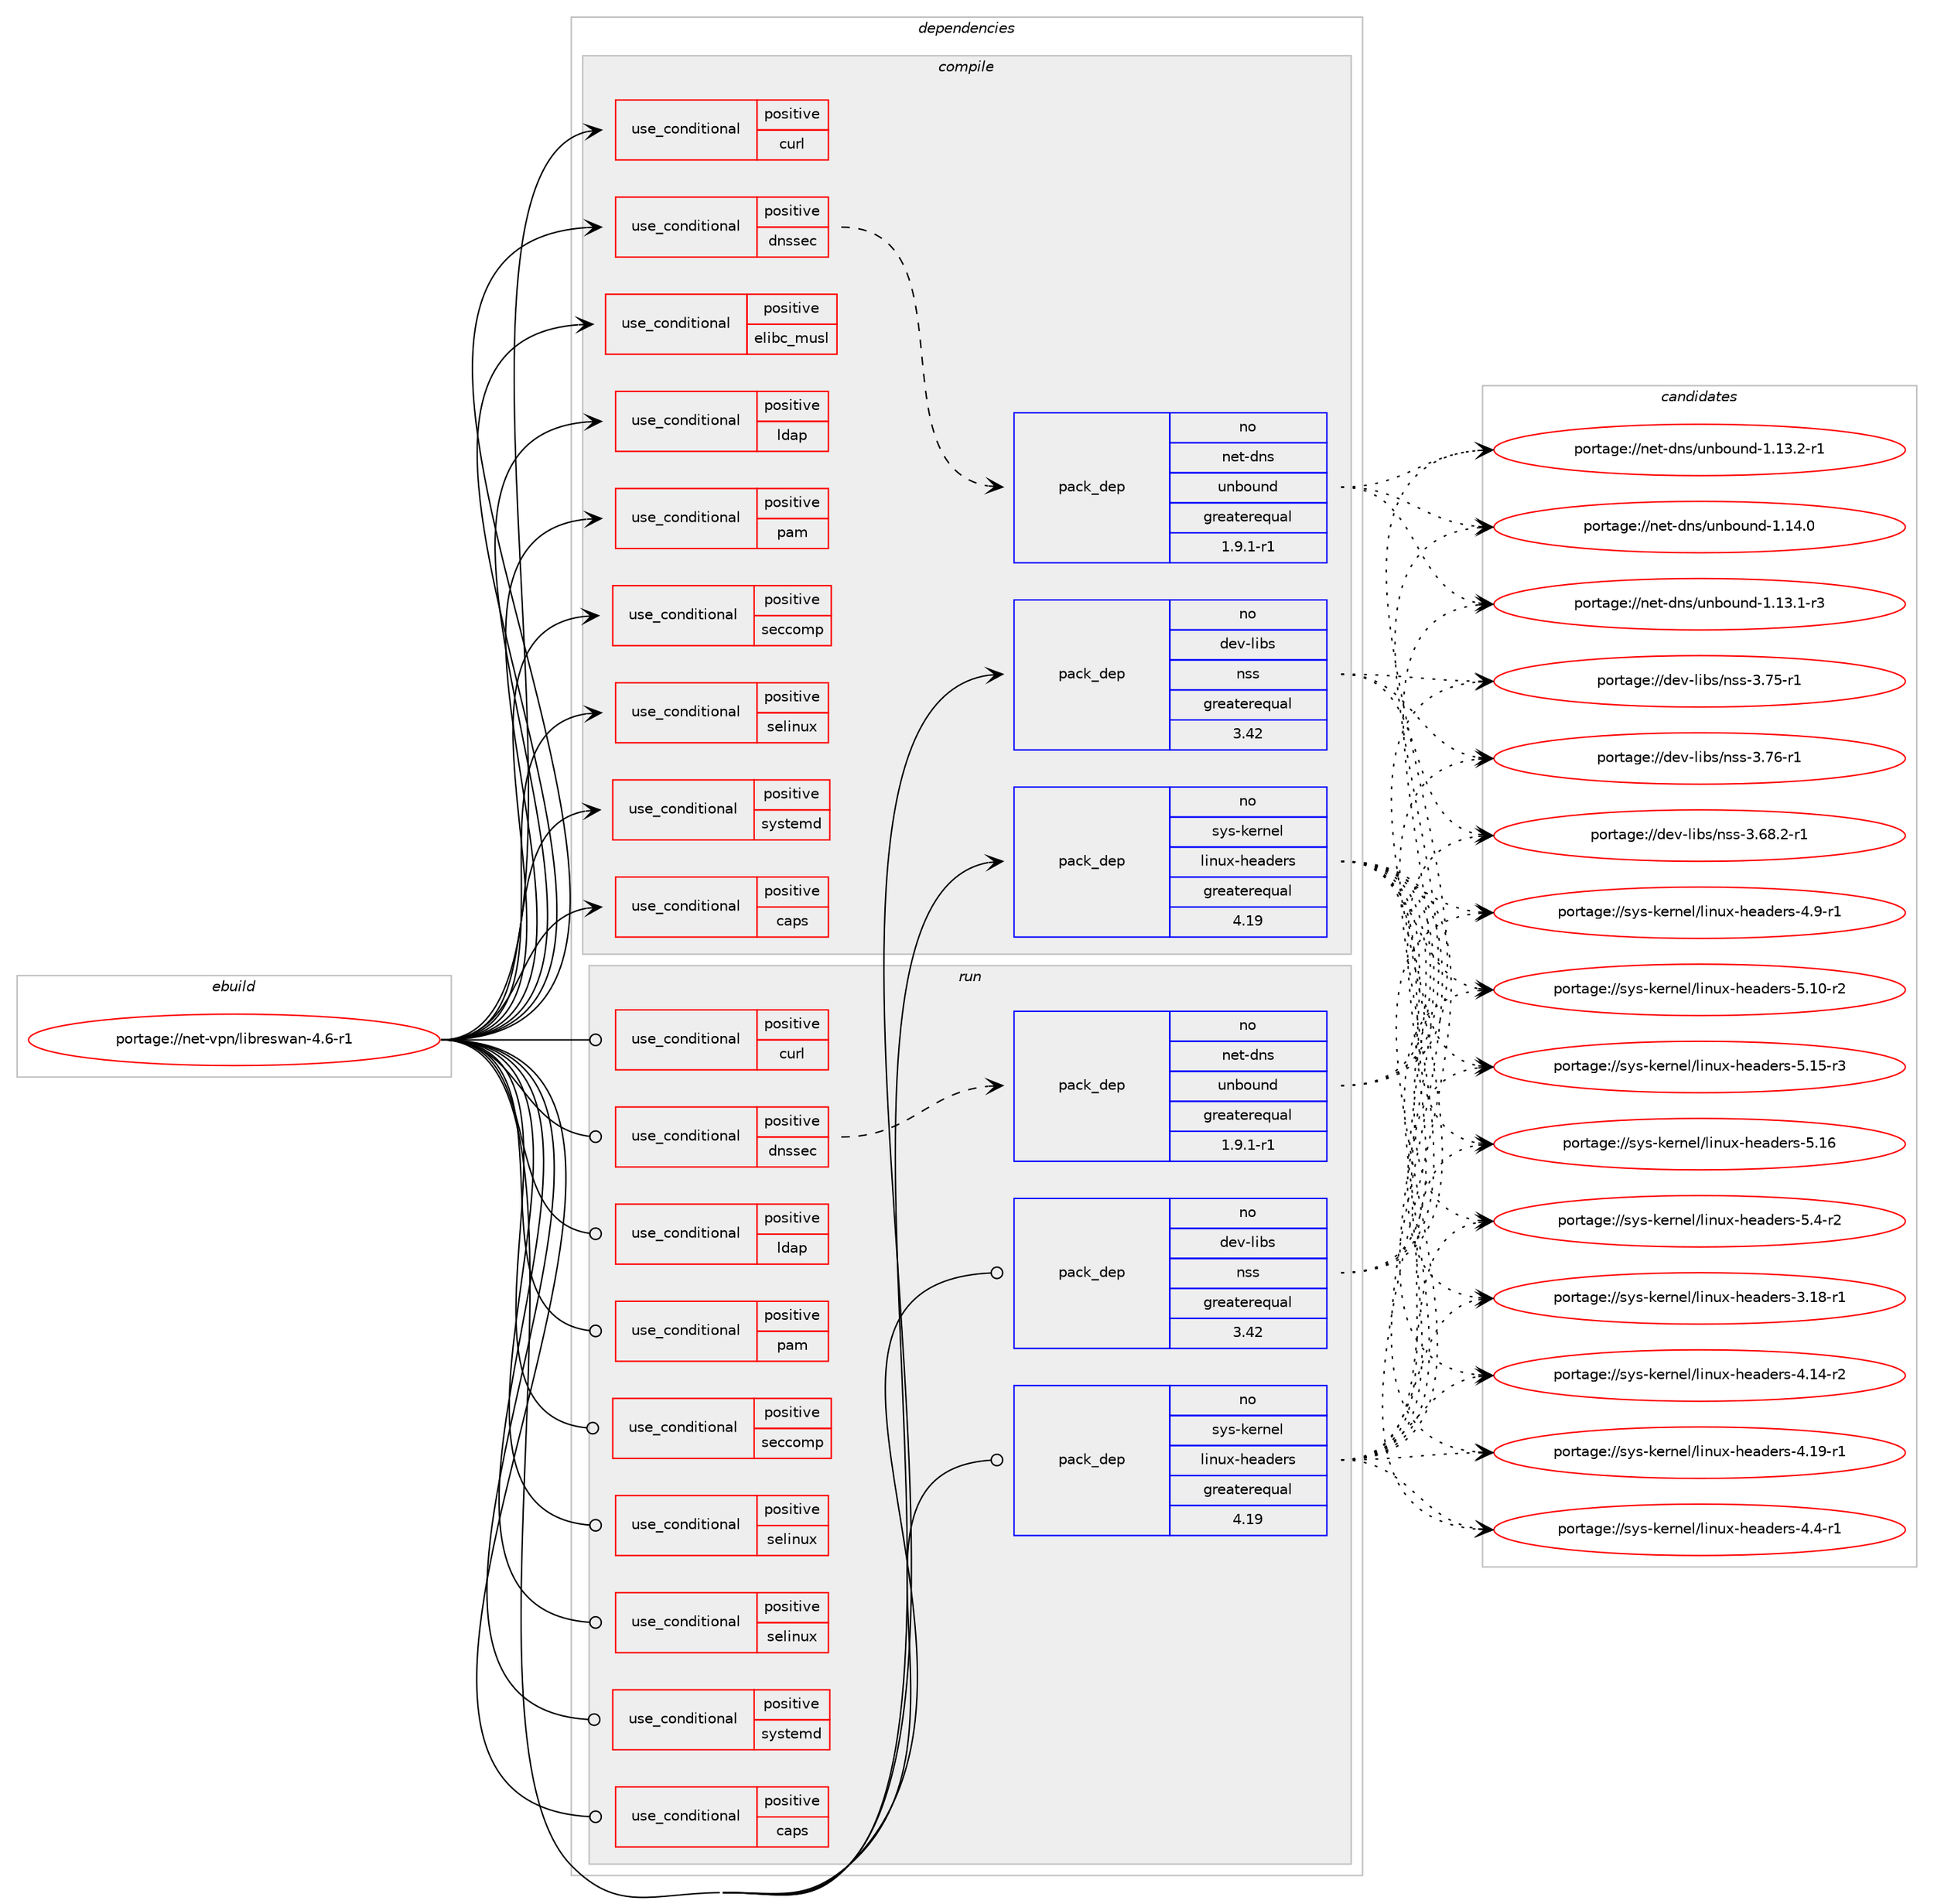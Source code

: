 digraph prolog {

# *************
# Graph options
# *************

newrank=true;
concentrate=true;
compound=true;
graph [rankdir=LR,fontname=Helvetica,fontsize=10,ranksep=1.5];#, ranksep=2.5, nodesep=0.2];
edge  [arrowhead=vee];
node  [fontname=Helvetica,fontsize=10];

# **********
# The ebuild
# **********

subgraph cluster_leftcol {
color=gray;
rank=same;
label=<<i>ebuild</i>>;
id [label="portage://net-vpn/libreswan-4.6-r1", color=red, width=4, href="../net-vpn/libreswan-4.6-r1.svg"];
}

# ****************
# The dependencies
# ****************

subgraph cluster_midcol {
color=gray;
label=<<i>dependencies</i>>;
subgraph cluster_compile {
fillcolor="#eeeeee";
style=filled;
label=<<i>compile</i>>;
subgraph cond1620 {
dependency2045 [label=<<TABLE BORDER="0" CELLBORDER="1" CELLSPACING="0" CELLPADDING="4"><TR><TD ROWSPAN="3" CELLPADDING="10">use_conditional</TD></TR><TR><TD>positive</TD></TR><TR><TD>caps</TD></TR></TABLE>>, shape=none, color=red];
# *** BEGIN UNKNOWN DEPENDENCY TYPE (TODO) ***
# dependency2045 -> package_dependency(portage://net-vpn/libreswan-4.6-r1,install,no,sys-libs,libcap-ng,none,[,,],[],[])
# *** END UNKNOWN DEPENDENCY TYPE (TODO) ***

}
id:e -> dependency2045:w [weight=20,style="solid",arrowhead="vee"];
subgraph cond1621 {
dependency2046 [label=<<TABLE BORDER="0" CELLBORDER="1" CELLSPACING="0" CELLPADDING="4"><TR><TD ROWSPAN="3" CELLPADDING="10">use_conditional</TD></TR><TR><TD>positive</TD></TR><TR><TD>curl</TD></TR></TABLE>>, shape=none, color=red];
# *** BEGIN UNKNOWN DEPENDENCY TYPE (TODO) ***
# dependency2046 -> package_dependency(portage://net-vpn/libreswan-4.6-r1,install,no,net-misc,curl,none,[,,],[],[])
# *** END UNKNOWN DEPENDENCY TYPE (TODO) ***

}
id:e -> dependency2046:w [weight=20,style="solid",arrowhead="vee"];
subgraph cond1622 {
dependency2047 [label=<<TABLE BORDER="0" CELLBORDER="1" CELLSPACING="0" CELLPADDING="4"><TR><TD ROWSPAN="3" CELLPADDING="10">use_conditional</TD></TR><TR><TD>positive</TD></TR><TR><TD>dnssec</TD></TR></TABLE>>, shape=none, color=red];
subgraph pack408 {
dependency2048 [label=<<TABLE BORDER="0" CELLBORDER="1" CELLSPACING="0" CELLPADDING="4" WIDTH="220"><TR><TD ROWSPAN="6" CELLPADDING="30">pack_dep</TD></TR><TR><TD WIDTH="110">no</TD></TR><TR><TD>net-dns</TD></TR><TR><TD>unbound</TD></TR><TR><TD>greaterequal</TD></TR><TR><TD>1.9.1-r1</TD></TR></TABLE>>, shape=none, color=blue];
}
dependency2047:e -> dependency2048:w [weight=20,style="dashed",arrowhead="vee"];
# *** BEGIN UNKNOWN DEPENDENCY TYPE (TODO) ***
# dependency2047 -> package_dependency(portage://net-vpn/libreswan-4.6-r1,install,no,net-libs,ldns,none,[,,],any_same_slot,[])
# *** END UNKNOWN DEPENDENCY TYPE (TODO) ***

}
id:e -> dependency2047:w [weight=20,style="solid",arrowhead="vee"];
subgraph cond1623 {
dependency2049 [label=<<TABLE BORDER="0" CELLBORDER="1" CELLSPACING="0" CELLPADDING="4"><TR><TD ROWSPAN="3" CELLPADDING="10">use_conditional</TD></TR><TR><TD>positive</TD></TR><TR><TD>elibc_musl</TD></TR></TABLE>>, shape=none, color=red];
# *** BEGIN UNKNOWN DEPENDENCY TYPE (TODO) ***
# dependency2049 -> package_dependency(portage://net-vpn/libreswan-4.6-r1,install,no,sys-libs,queue-standalone,none,[,,],[],[])
# *** END UNKNOWN DEPENDENCY TYPE (TODO) ***

}
id:e -> dependency2049:w [weight=20,style="solid",arrowhead="vee"];
subgraph cond1624 {
dependency2050 [label=<<TABLE BORDER="0" CELLBORDER="1" CELLSPACING="0" CELLPADDING="4"><TR><TD ROWSPAN="3" CELLPADDING="10">use_conditional</TD></TR><TR><TD>positive</TD></TR><TR><TD>ldap</TD></TR></TABLE>>, shape=none, color=red];
# *** BEGIN UNKNOWN DEPENDENCY TYPE (TODO) ***
# dependency2050 -> package_dependency(portage://net-vpn/libreswan-4.6-r1,install,no,net-nds,openldap,none,[,,],any_same_slot,[])
# *** END UNKNOWN DEPENDENCY TYPE (TODO) ***

}
id:e -> dependency2050:w [weight=20,style="solid",arrowhead="vee"];
subgraph cond1625 {
dependency2051 [label=<<TABLE BORDER="0" CELLBORDER="1" CELLSPACING="0" CELLPADDING="4"><TR><TD ROWSPAN="3" CELLPADDING="10">use_conditional</TD></TR><TR><TD>positive</TD></TR><TR><TD>pam</TD></TR></TABLE>>, shape=none, color=red];
# *** BEGIN UNKNOWN DEPENDENCY TYPE (TODO) ***
# dependency2051 -> package_dependency(portage://net-vpn/libreswan-4.6-r1,install,no,sys-libs,pam,none,[,,],[],[])
# *** END UNKNOWN DEPENDENCY TYPE (TODO) ***

}
id:e -> dependency2051:w [weight=20,style="solid",arrowhead="vee"];
subgraph cond1626 {
dependency2052 [label=<<TABLE BORDER="0" CELLBORDER="1" CELLSPACING="0" CELLPADDING="4"><TR><TD ROWSPAN="3" CELLPADDING="10">use_conditional</TD></TR><TR><TD>positive</TD></TR><TR><TD>seccomp</TD></TR></TABLE>>, shape=none, color=red];
# *** BEGIN UNKNOWN DEPENDENCY TYPE (TODO) ***
# dependency2052 -> package_dependency(portage://net-vpn/libreswan-4.6-r1,install,no,sys-libs,libseccomp,none,[,,],[],[])
# *** END UNKNOWN DEPENDENCY TYPE (TODO) ***

}
id:e -> dependency2052:w [weight=20,style="solid",arrowhead="vee"];
subgraph cond1627 {
dependency2053 [label=<<TABLE BORDER="0" CELLBORDER="1" CELLSPACING="0" CELLPADDING="4"><TR><TD ROWSPAN="3" CELLPADDING="10">use_conditional</TD></TR><TR><TD>positive</TD></TR><TR><TD>selinux</TD></TR></TABLE>>, shape=none, color=red];
# *** BEGIN UNKNOWN DEPENDENCY TYPE (TODO) ***
# dependency2053 -> package_dependency(portage://net-vpn/libreswan-4.6-r1,install,no,sys-libs,libselinux,none,[,,],[],[])
# *** END UNKNOWN DEPENDENCY TYPE (TODO) ***

}
id:e -> dependency2053:w [weight=20,style="solid",arrowhead="vee"];
subgraph cond1628 {
dependency2054 [label=<<TABLE BORDER="0" CELLBORDER="1" CELLSPACING="0" CELLPADDING="4"><TR><TD ROWSPAN="3" CELLPADDING="10">use_conditional</TD></TR><TR><TD>positive</TD></TR><TR><TD>systemd</TD></TR></TABLE>>, shape=none, color=red];
# *** BEGIN UNKNOWN DEPENDENCY TYPE (TODO) ***
# dependency2054 -> package_dependency(portage://net-vpn/libreswan-4.6-r1,install,no,sys-apps,systemd,none,[,,],[slot(0),equal],[])
# *** END UNKNOWN DEPENDENCY TYPE (TODO) ***

}
id:e -> dependency2054:w [weight=20,style="solid",arrowhead="vee"];
# *** BEGIN UNKNOWN DEPENDENCY TYPE (TODO) ***
# id -> package_dependency(portage://net-vpn/libreswan-4.6-r1,install,no,dev-libs,gmp,none,[,,],[slot(0),equal],[])
# *** END UNKNOWN DEPENDENCY TYPE (TODO) ***

# *** BEGIN UNKNOWN DEPENDENCY TYPE (TODO) ***
# id -> package_dependency(portage://net-vpn/libreswan-4.6-r1,install,no,dev-libs,libevent,none,[,,],[slot(0),equal],[])
# *** END UNKNOWN DEPENDENCY TYPE (TODO) ***

# *** BEGIN UNKNOWN DEPENDENCY TYPE (TODO) ***
# id -> package_dependency(portage://net-vpn/libreswan-4.6-r1,install,no,dev-libs,nspr,none,[,,],[],[])
# *** END UNKNOWN DEPENDENCY TYPE (TODO) ***

subgraph pack409 {
dependency2055 [label=<<TABLE BORDER="0" CELLBORDER="1" CELLSPACING="0" CELLPADDING="4" WIDTH="220"><TR><TD ROWSPAN="6" CELLPADDING="30">pack_dep</TD></TR><TR><TD WIDTH="110">no</TD></TR><TR><TD>dev-libs</TD></TR><TR><TD>nss</TD></TR><TR><TD>greaterequal</TD></TR><TR><TD>3.42</TD></TR></TABLE>>, shape=none, color=blue];
}
id:e -> dependency2055:w [weight=20,style="solid",arrowhead="vee"];
subgraph pack410 {
dependency2056 [label=<<TABLE BORDER="0" CELLBORDER="1" CELLSPACING="0" CELLPADDING="4" WIDTH="220"><TR><TD ROWSPAN="6" CELLPADDING="30">pack_dep</TD></TR><TR><TD WIDTH="110">no</TD></TR><TR><TD>sys-kernel</TD></TR><TR><TD>linux-headers</TD></TR><TR><TD>greaterequal</TD></TR><TR><TD>4.19</TD></TR></TABLE>>, shape=none, color=blue];
}
id:e -> dependency2056:w [weight=20,style="solid",arrowhead="vee"];
# *** BEGIN UNKNOWN DEPENDENCY TYPE (TODO) ***
# id -> package_dependency(portage://net-vpn/libreswan-4.6-r1,install,no,virtual,libcrypt,none,[,,],any_same_slot,[])
# *** END UNKNOWN DEPENDENCY TYPE (TODO) ***

}
subgraph cluster_compileandrun {
fillcolor="#eeeeee";
style=filled;
label=<<i>compile and run</i>>;
}
subgraph cluster_run {
fillcolor="#eeeeee";
style=filled;
label=<<i>run</i>>;
subgraph cond1629 {
dependency2057 [label=<<TABLE BORDER="0" CELLBORDER="1" CELLSPACING="0" CELLPADDING="4"><TR><TD ROWSPAN="3" CELLPADDING="10">use_conditional</TD></TR><TR><TD>positive</TD></TR><TR><TD>caps</TD></TR></TABLE>>, shape=none, color=red];
# *** BEGIN UNKNOWN DEPENDENCY TYPE (TODO) ***
# dependency2057 -> package_dependency(portage://net-vpn/libreswan-4.6-r1,run,no,sys-libs,libcap-ng,none,[,,],[],[])
# *** END UNKNOWN DEPENDENCY TYPE (TODO) ***

}
id:e -> dependency2057:w [weight=20,style="solid",arrowhead="odot"];
subgraph cond1630 {
dependency2058 [label=<<TABLE BORDER="0" CELLBORDER="1" CELLSPACING="0" CELLPADDING="4"><TR><TD ROWSPAN="3" CELLPADDING="10">use_conditional</TD></TR><TR><TD>positive</TD></TR><TR><TD>curl</TD></TR></TABLE>>, shape=none, color=red];
# *** BEGIN UNKNOWN DEPENDENCY TYPE (TODO) ***
# dependency2058 -> package_dependency(portage://net-vpn/libreswan-4.6-r1,run,no,net-misc,curl,none,[,,],[],[])
# *** END UNKNOWN DEPENDENCY TYPE (TODO) ***

}
id:e -> dependency2058:w [weight=20,style="solid",arrowhead="odot"];
subgraph cond1631 {
dependency2059 [label=<<TABLE BORDER="0" CELLBORDER="1" CELLSPACING="0" CELLPADDING="4"><TR><TD ROWSPAN="3" CELLPADDING="10">use_conditional</TD></TR><TR><TD>positive</TD></TR><TR><TD>dnssec</TD></TR></TABLE>>, shape=none, color=red];
subgraph pack411 {
dependency2060 [label=<<TABLE BORDER="0" CELLBORDER="1" CELLSPACING="0" CELLPADDING="4" WIDTH="220"><TR><TD ROWSPAN="6" CELLPADDING="30">pack_dep</TD></TR><TR><TD WIDTH="110">no</TD></TR><TR><TD>net-dns</TD></TR><TR><TD>unbound</TD></TR><TR><TD>greaterequal</TD></TR><TR><TD>1.9.1-r1</TD></TR></TABLE>>, shape=none, color=blue];
}
dependency2059:e -> dependency2060:w [weight=20,style="dashed",arrowhead="vee"];
# *** BEGIN UNKNOWN DEPENDENCY TYPE (TODO) ***
# dependency2059 -> package_dependency(portage://net-vpn/libreswan-4.6-r1,run,no,net-libs,ldns,none,[,,],any_same_slot,[])
# *** END UNKNOWN DEPENDENCY TYPE (TODO) ***

}
id:e -> dependency2059:w [weight=20,style="solid",arrowhead="odot"];
subgraph cond1632 {
dependency2061 [label=<<TABLE BORDER="0" CELLBORDER="1" CELLSPACING="0" CELLPADDING="4"><TR><TD ROWSPAN="3" CELLPADDING="10">use_conditional</TD></TR><TR><TD>positive</TD></TR><TR><TD>ldap</TD></TR></TABLE>>, shape=none, color=red];
# *** BEGIN UNKNOWN DEPENDENCY TYPE (TODO) ***
# dependency2061 -> package_dependency(portage://net-vpn/libreswan-4.6-r1,run,no,net-nds,openldap,none,[,,],any_same_slot,[])
# *** END UNKNOWN DEPENDENCY TYPE (TODO) ***

}
id:e -> dependency2061:w [weight=20,style="solid",arrowhead="odot"];
subgraph cond1633 {
dependency2062 [label=<<TABLE BORDER="0" CELLBORDER="1" CELLSPACING="0" CELLPADDING="4"><TR><TD ROWSPAN="3" CELLPADDING="10">use_conditional</TD></TR><TR><TD>positive</TD></TR><TR><TD>pam</TD></TR></TABLE>>, shape=none, color=red];
# *** BEGIN UNKNOWN DEPENDENCY TYPE (TODO) ***
# dependency2062 -> package_dependency(portage://net-vpn/libreswan-4.6-r1,run,no,sys-libs,pam,none,[,,],[],[])
# *** END UNKNOWN DEPENDENCY TYPE (TODO) ***

}
id:e -> dependency2062:w [weight=20,style="solid",arrowhead="odot"];
subgraph cond1634 {
dependency2063 [label=<<TABLE BORDER="0" CELLBORDER="1" CELLSPACING="0" CELLPADDING="4"><TR><TD ROWSPAN="3" CELLPADDING="10">use_conditional</TD></TR><TR><TD>positive</TD></TR><TR><TD>seccomp</TD></TR></TABLE>>, shape=none, color=red];
# *** BEGIN UNKNOWN DEPENDENCY TYPE (TODO) ***
# dependency2063 -> package_dependency(portage://net-vpn/libreswan-4.6-r1,run,no,sys-libs,libseccomp,none,[,,],[],[])
# *** END UNKNOWN DEPENDENCY TYPE (TODO) ***

}
id:e -> dependency2063:w [weight=20,style="solid",arrowhead="odot"];
subgraph cond1635 {
dependency2064 [label=<<TABLE BORDER="0" CELLBORDER="1" CELLSPACING="0" CELLPADDING="4"><TR><TD ROWSPAN="3" CELLPADDING="10">use_conditional</TD></TR><TR><TD>positive</TD></TR><TR><TD>selinux</TD></TR></TABLE>>, shape=none, color=red];
# *** BEGIN UNKNOWN DEPENDENCY TYPE (TODO) ***
# dependency2064 -> package_dependency(portage://net-vpn/libreswan-4.6-r1,run,no,sec-policy,selinux-ipsec,none,[,,],[],[])
# *** END UNKNOWN DEPENDENCY TYPE (TODO) ***

}
id:e -> dependency2064:w [weight=20,style="solid",arrowhead="odot"];
subgraph cond1636 {
dependency2065 [label=<<TABLE BORDER="0" CELLBORDER="1" CELLSPACING="0" CELLPADDING="4"><TR><TD ROWSPAN="3" CELLPADDING="10">use_conditional</TD></TR><TR><TD>positive</TD></TR><TR><TD>selinux</TD></TR></TABLE>>, shape=none, color=red];
# *** BEGIN UNKNOWN DEPENDENCY TYPE (TODO) ***
# dependency2065 -> package_dependency(portage://net-vpn/libreswan-4.6-r1,run,no,sys-libs,libselinux,none,[,,],[],[])
# *** END UNKNOWN DEPENDENCY TYPE (TODO) ***

}
id:e -> dependency2065:w [weight=20,style="solid",arrowhead="odot"];
subgraph cond1637 {
dependency2066 [label=<<TABLE BORDER="0" CELLBORDER="1" CELLSPACING="0" CELLPADDING="4"><TR><TD ROWSPAN="3" CELLPADDING="10">use_conditional</TD></TR><TR><TD>positive</TD></TR><TR><TD>systemd</TD></TR></TABLE>>, shape=none, color=red];
# *** BEGIN UNKNOWN DEPENDENCY TYPE (TODO) ***
# dependency2066 -> package_dependency(portage://net-vpn/libreswan-4.6-r1,run,no,sys-apps,systemd,none,[,,],[slot(0),equal],[])
# *** END UNKNOWN DEPENDENCY TYPE (TODO) ***

}
id:e -> dependency2066:w [weight=20,style="solid",arrowhead="odot"];
# *** BEGIN UNKNOWN DEPENDENCY TYPE (TODO) ***
# id -> package_dependency(portage://net-vpn/libreswan-4.6-r1,run,no,dev-libs,gmp,none,[,,],[slot(0),equal],[])
# *** END UNKNOWN DEPENDENCY TYPE (TODO) ***

# *** BEGIN UNKNOWN DEPENDENCY TYPE (TODO) ***
# id -> package_dependency(portage://net-vpn/libreswan-4.6-r1,run,no,dev-libs,libevent,none,[,,],[slot(0),equal],[])
# *** END UNKNOWN DEPENDENCY TYPE (TODO) ***

# *** BEGIN UNKNOWN DEPENDENCY TYPE (TODO) ***
# id -> package_dependency(portage://net-vpn/libreswan-4.6-r1,run,no,dev-libs,nspr,none,[,,],[],[])
# *** END UNKNOWN DEPENDENCY TYPE (TODO) ***

subgraph pack412 {
dependency2067 [label=<<TABLE BORDER="0" CELLBORDER="1" CELLSPACING="0" CELLPADDING="4" WIDTH="220"><TR><TD ROWSPAN="6" CELLPADDING="30">pack_dep</TD></TR><TR><TD WIDTH="110">no</TD></TR><TR><TD>dev-libs</TD></TR><TR><TD>nss</TD></TR><TR><TD>greaterequal</TD></TR><TR><TD>3.42</TD></TR></TABLE>>, shape=none, color=blue];
}
id:e -> dependency2067:w [weight=20,style="solid",arrowhead="odot"];
# *** BEGIN UNKNOWN DEPENDENCY TYPE (TODO) ***
# id -> package_dependency(portage://net-vpn/libreswan-4.6-r1,run,no,dev-libs,nss,none,[,,],[],[use(enable(utils),positive)])
# *** END UNKNOWN DEPENDENCY TYPE (TODO) ***

# *** BEGIN UNKNOWN DEPENDENCY TYPE (TODO) ***
# id -> package_dependency(portage://net-vpn/libreswan-4.6-r1,run,no,sys-apps,iproute2,none,[,,],[],[])
# *** END UNKNOWN DEPENDENCY TYPE (TODO) ***

subgraph pack413 {
dependency2068 [label=<<TABLE BORDER="0" CELLBORDER="1" CELLSPACING="0" CELLPADDING="4" WIDTH="220"><TR><TD ROWSPAN="6" CELLPADDING="30">pack_dep</TD></TR><TR><TD WIDTH="110">no</TD></TR><TR><TD>sys-kernel</TD></TR><TR><TD>linux-headers</TD></TR><TR><TD>greaterequal</TD></TR><TR><TD>4.19</TD></TR></TABLE>>, shape=none, color=blue];
}
id:e -> dependency2068:w [weight=20,style="solid",arrowhead="odot"];
# *** BEGIN UNKNOWN DEPENDENCY TYPE (TODO) ***
# id -> package_dependency(portage://net-vpn/libreswan-4.6-r1,run,no,virtual,libcrypt,none,[,,],any_same_slot,[])
# *** END UNKNOWN DEPENDENCY TYPE (TODO) ***

# *** BEGIN UNKNOWN DEPENDENCY TYPE (TODO) ***
# id -> package_dependency(portage://net-vpn/libreswan-4.6-r1,run,no,virtual,tmpfiles,none,[,,],[],[])
# *** END UNKNOWN DEPENDENCY TYPE (TODO) ***

# *** BEGIN UNKNOWN DEPENDENCY TYPE (TODO) ***
# id -> package_dependency(portage://net-vpn/libreswan-4.6-r1,run,weak,net-vpn,strongswan,none,[,,],[],[])
# *** END UNKNOWN DEPENDENCY TYPE (TODO) ***

}
}

# **************
# The candidates
# **************

subgraph cluster_choices {
rank=same;
color=gray;
label=<<i>candidates</i>>;

subgraph choice408 {
color=black;
nodesep=1;
choice110101116451001101154711711098111117110100454946495146494511451 [label="portage://net-dns/unbound-1.13.1-r3", color=red, width=4,href="../net-dns/unbound-1.13.1-r3.svg"];
choice110101116451001101154711711098111117110100454946495146504511449 [label="portage://net-dns/unbound-1.13.2-r1", color=red, width=4,href="../net-dns/unbound-1.13.2-r1.svg"];
choice11010111645100110115471171109811111711010045494649524648 [label="portage://net-dns/unbound-1.14.0", color=red, width=4,href="../net-dns/unbound-1.14.0.svg"];
dependency2048:e -> choice110101116451001101154711711098111117110100454946495146494511451:w [style=dotted,weight="100"];
dependency2048:e -> choice110101116451001101154711711098111117110100454946495146504511449:w [style=dotted,weight="100"];
dependency2048:e -> choice11010111645100110115471171109811111711010045494649524648:w [style=dotted,weight="100"];
}
subgraph choice409 {
color=black;
nodesep=1;
choice100101118451081059811547110115115455146545646504511449 [label="portage://dev-libs/nss-3.68.2-r1", color=red, width=4,href="../dev-libs/nss-3.68.2-r1.svg"];
choice10010111845108105981154711011511545514655534511449 [label="portage://dev-libs/nss-3.75-r1", color=red, width=4,href="../dev-libs/nss-3.75-r1.svg"];
choice10010111845108105981154711011511545514655544511449 [label="portage://dev-libs/nss-3.76-r1", color=red, width=4,href="../dev-libs/nss-3.76-r1.svg"];
dependency2055:e -> choice100101118451081059811547110115115455146545646504511449:w [style=dotted,weight="100"];
dependency2055:e -> choice10010111845108105981154711011511545514655534511449:w [style=dotted,weight="100"];
dependency2055:e -> choice10010111845108105981154711011511545514655544511449:w [style=dotted,weight="100"];
}
subgraph choice410 {
color=black;
nodesep=1;
choice1151211154510710111411010110847108105110117120451041019710010111411545514649564511449 [label="portage://sys-kernel/linux-headers-3.18-r1", color=red, width=4,href="../sys-kernel/linux-headers-3.18-r1.svg"];
choice1151211154510710111411010110847108105110117120451041019710010111411545524649524511450 [label="portage://sys-kernel/linux-headers-4.14-r2", color=red, width=4,href="../sys-kernel/linux-headers-4.14-r2.svg"];
choice1151211154510710111411010110847108105110117120451041019710010111411545524649574511449 [label="portage://sys-kernel/linux-headers-4.19-r1", color=red, width=4,href="../sys-kernel/linux-headers-4.19-r1.svg"];
choice11512111545107101114110101108471081051101171204510410197100101114115455246524511449 [label="portage://sys-kernel/linux-headers-4.4-r1", color=red, width=4,href="../sys-kernel/linux-headers-4.4-r1.svg"];
choice11512111545107101114110101108471081051101171204510410197100101114115455246574511449 [label="portage://sys-kernel/linux-headers-4.9-r1", color=red, width=4,href="../sys-kernel/linux-headers-4.9-r1.svg"];
choice1151211154510710111411010110847108105110117120451041019710010111411545534649484511450 [label="portage://sys-kernel/linux-headers-5.10-r2", color=red, width=4,href="../sys-kernel/linux-headers-5.10-r2.svg"];
choice1151211154510710111411010110847108105110117120451041019710010111411545534649534511451 [label="portage://sys-kernel/linux-headers-5.15-r3", color=red, width=4,href="../sys-kernel/linux-headers-5.15-r3.svg"];
choice115121115451071011141101011084710810511011712045104101971001011141154553464954 [label="portage://sys-kernel/linux-headers-5.16", color=red, width=4,href="../sys-kernel/linux-headers-5.16.svg"];
choice11512111545107101114110101108471081051101171204510410197100101114115455346524511450 [label="portage://sys-kernel/linux-headers-5.4-r2", color=red, width=4,href="../sys-kernel/linux-headers-5.4-r2.svg"];
dependency2056:e -> choice1151211154510710111411010110847108105110117120451041019710010111411545514649564511449:w [style=dotted,weight="100"];
dependency2056:e -> choice1151211154510710111411010110847108105110117120451041019710010111411545524649524511450:w [style=dotted,weight="100"];
dependency2056:e -> choice1151211154510710111411010110847108105110117120451041019710010111411545524649574511449:w [style=dotted,weight="100"];
dependency2056:e -> choice11512111545107101114110101108471081051101171204510410197100101114115455246524511449:w [style=dotted,weight="100"];
dependency2056:e -> choice11512111545107101114110101108471081051101171204510410197100101114115455246574511449:w [style=dotted,weight="100"];
dependency2056:e -> choice1151211154510710111411010110847108105110117120451041019710010111411545534649484511450:w [style=dotted,weight="100"];
dependency2056:e -> choice1151211154510710111411010110847108105110117120451041019710010111411545534649534511451:w [style=dotted,weight="100"];
dependency2056:e -> choice115121115451071011141101011084710810511011712045104101971001011141154553464954:w [style=dotted,weight="100"];
dependency2056:e -> choice11512111545107101114110101108471081051101171204510410197100101114115455346524511450:w [style=dotted,weight="100"];
}
subgraph choice411 {
color=black;
nodesep=1;
choice110101116451001101154711711098111117110100454946495146494511451 [label="portage://net-dns/unbound-1.13.1-r3", color=red, width=4,href="../net-dns/unbound-1.13.1-r3.svg"];
choice110101116451001101154711711098111117110100454946495146504511449 [label="portage://net-dns/unbound-1.13.2-r1", color=red, width=4,href="../net-dns/unbound-1.13.2-r1.svg"];
choice11010111645100110115471171109811111711010045494649524648 [label="portage://net-dns/unbound-1.14.0", color=red, width=4,href="../net-dns/unbound-1.14.0.svg"];
dependency2060:e -> choice110101116451001101154711711098111117110100454946495146494511451:w [style=dotted,weight="100"];
dependency2060:e -> choice110101116451001101154711711098111117110100454946495146504511449:w [style=dotted,weight="100"];
dependency2060:e -> choice11010111645100110115471171109811111711010045494649524648:w [style=dotted,weight="100"];
}
subgraph choice412 {
color=black;
nodesep=1;
choice100101118451081059811547110115115455146545646504511449 [label="portage://dev-libs/nss-3.68.2-r1", color=red, width=4,href="../dev-libs/nss-3.68.2-r1.svg"];
choice10010111845108105981154711011511545514655534511449 [label="portage://dev-libs/nss-3.75-r1", color=red, width=4,href="../dev-libs/nss-3.75-r1.svg"];
choice10010111845108105981154711011511545514655544511449 [label="portage://dev-libs/nss-3.76-r1", color=red, width=4,href="../dev-libs/nss-3.76-r1.svg"];
dependency2067:e -> choice100101118451081059811547110115115455146545646504511449:w [style=dotted,weight="100"];
dependency2067:e -> choice10010111845108105981154711011511545514655534511449:w [style=dotted,weight="100"];
dependency2067:e -> choice10010111845108105981154711011511545514655544511449:w [style=dotted,weight="100"];
}
subgraph choice413 {
color=black;
nodesep=1;
choice1151211154510710111411010110847108105110117120451041019710010111411545514649564511449 [label="portage://sys-kernel/linux-headers-3.18-r1", color=red, width=4,href="../sys-kernel/linux-headers-3.18-r1.svg"];
choice1151211154510710111411010110847108105110117120451041019710010111411545524649524511450 [label="portage://sys-kernel/linux-headers-4.14-r2", color=red, width=4,href="../sys-kernel/linux-headers-4.14-r2.svg"];
choice1151211154510710111411010110847108105110117120451041019710010111411545524649574511449 [label="portage://sys-kernel/linux-headers-4.19-r1", color=red, width=4,href="../sys-kernel/linux-headers-4.19-r1.svg"];
choice11512111545107101114110101108471081051101171204510410197100101114115455246524511449 [label="portage://sys-kernel/linux-headers-4.4-r1", color=red, width=4,href="../sys-kernel/linux-headers-4.4-r1.svg"];
choice11512111545107101114110101108471081051101171204510410197100101114115455246574511449 [label="portage://sys-kernel/linux-headers-4.9-r1", color=red, width=4,href="../sys-kernel/linux-headers-4.9-r1.svg"];
choice1151211154510710111411010110847108105110117120451041019710010111411545534649484511450 [label="portage://sys-kernel/linux-headers-5.10-r2", color=red, width=4,href="../sys-kernel/linux-headers-5.10-r2.svg"];
choice1151211154510710111411010110847108105110117120451041019710010111411545534649534511451 [label="portage://sys-kernel/linux-headers-5.15-r3", color=red, width=4,href="../sys-kernel/linux-headers-5.15-r3.svg"];
choice115121115451071011141101011084710810511011712045104101971001011141154553464954 [label="portage://sys-kernel/linux-headers-5.16", color=red, width=4,href="../sys-kernel/linux-headers-5.16.svg"];
choice11512111545107101114110101108471081051101171204510410197100101114115455346524511450 [label="portage://sys-kernel/linux-headers-5.4-r2", color=red, width=4,href="../sys-kernel/linux-headers-5.4-r2.svg"];
dependency2068:e -> choice1151211154510710111411010110847108105110117120451041019710010111411545514649564511449:w [style=dotted,weight="100"];
dependency2068:e -> choice1151211154510710111411010110847108105110117120451041019710010111411545524649524511450:w [style=dotted,weight="100"];
dependency2068:e -> choice1151211154510710111411010110847108105110117120451041019710010111411545524649574511449:w [style=dotted,weight="100"];
dependency2068:e -> choice11512111545107101114110101108471081051101171204510410197100101114115455246524511449:w [style=dotted,weight="100"];
dependency2068:e -> choice11512111545107101114110101108471081051101171204510410197100101114115455246574511449:w [style=dotted,weight="100"];
dependency2068:e -> choice1151211154510710111411010110847108105110117120451041019710010111411545534649484511450:w [style=dotted,weight="100"];
dependency2068:e -> choice1151211154510710111411010110847108105110117120451041019710010111411545534649534511451:w [style=dotted,weight="100"];
dependency2068:e -> choice115121115451071011141101011084710810511011712045104101971001011141154553464954:w [style=dotted,weight="100"];
dependency2068:e -> choice11512111545107101114110101108471081051101171204510410197100101114115455346524511450:w [style=dotted,weight="100"];
}
}

}
